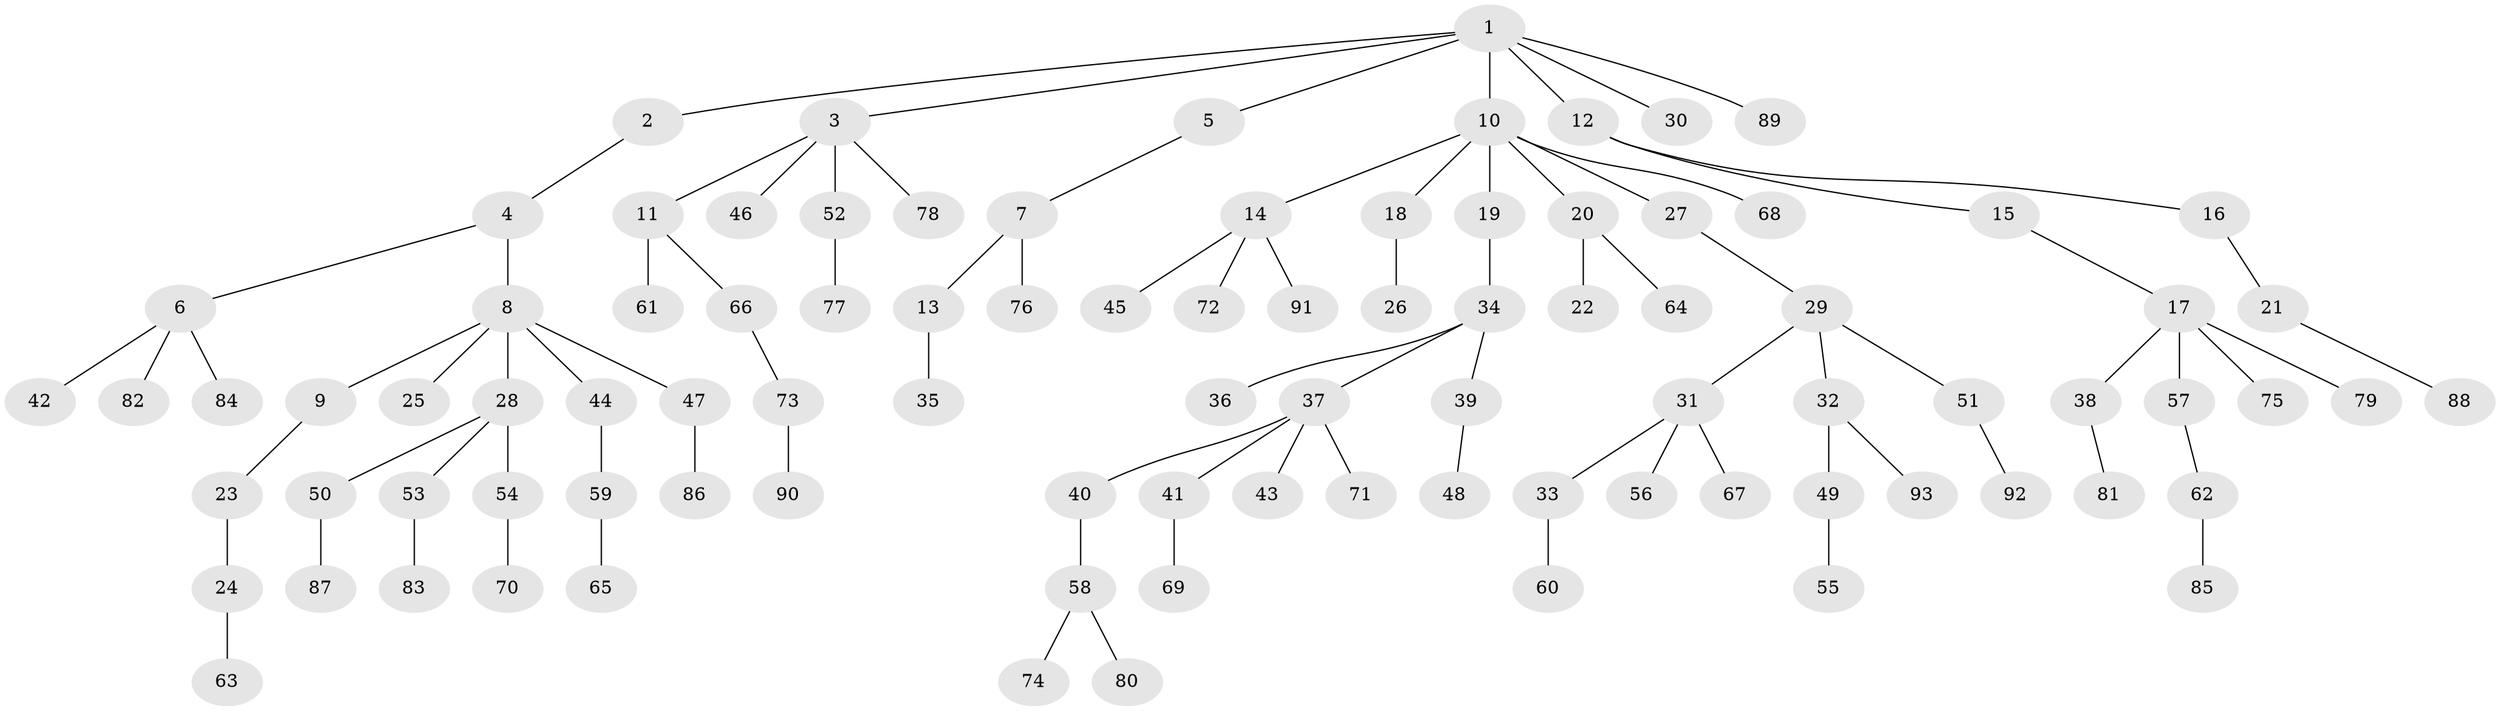 // coarse degree distribution, {2: 0.16363636363636364, 1: 0.6909090909090909, 4: 0.01818181818181818, 5: 0.01818181818181818, 3: 0.01818181818181818, 10: 0.03636363636363636, 6: 0.03636363636363636, 8: 0.01818181818181818}
// Generated by graph-tools (version 1.1) at 2025/55/03/04/25 21:55:46]
// undirected, 93 vertices, 92 edges
graph export_dot {
graph [start="1"]
  node [color=gray90,style=filled];
  1;
  2;
  3;
  4;
  5;
  6;
  7;
  8;
  9;
  10;
  11;
  12;
  13;
  14;
  15;
  16;
  17;
  18;
  19;
  20;
  21;
  22;
  23;
  24;
  25;
  26;
  27;
  28;
  29;
  30;
  31;
  32;
  33;
  34;
  35;
  36;
  37;
  38;
  39;
  40;
  41;
  42;
  43;
  44;
  45;
  46;
  47;
  48;
  49;
  50;
  51;
  52;
  53;
  54;
  55;
  56;
  57;
  58;
  59;
  60;
  61;
  62;
  63;
  64;
  65;
  66;
  67;
  68;
  69;
  70;
  71;
  72;
  73;
  74;
  75;
  76;
  77;
  78;
  79;
  80;
  81;
  82;
  83;
  84;
  85;
  86;
  87;
  88;
  89;
  90;
  91;
  92;
  93;
  1 -- 2;
  1 -- 3;
  1 -- 5;
  1 -- 10;
  1 -- 12;
  1 -- 30;
  1 -- 89;
  2 -- 4;
  3 -- 11;
  3 -- 46;
  3 -- 52;
  3 -- 78;
  4 -- 6;
  4 -- 8;
  5 -- 7;
  6 -- 42;
  6 -- 82;
  6 -- 84;
  7 -- 13;
  7 -- 76;
  8 -- 9;
  8 -- 25;
  8 -- 28;
  8 -- 44;
  8 -- 47;
  9 -- 23;
  10 -- 14;
  10 -- 18;
  10 -- 19;
  10 -- 20;
  10 -- 27;
  10 -- 68;
  11 -- 61;
  11 -- 66;
  12 -- 15;
  12 -- 16;
  13 -- 35;
  14 -- 45;
  14 -- 72;
  14 -- 91;
  15 -- 17;
  16 -- 21;
  17 -- 38;
  17 -- 57;
  17 -- 75;
  17 -- 79;
  18 -- 26;
  19 -- 34;
  20 -- 22;
  20 -- 64;
  21 -- 88;
  23 -- 24;
  24 -- 63;
  27 -- 29;
  28 -- 50;
  28 -- 53;
  28 -- 54;
  29 -- 31;
  29 -- 32;
  29 -- 51;
  31 -- 33;
  31 -- 56;
  31 -- 67;
  32 -- 49;
  32 -- 93;
  33 -- 60;
  34 -- 36;
  34 -- 37;
  34 -- 39;
  37 -- 40;
  37 -- 41;
  37 -- 43;
  37 -- 71;
  38 -- 81;
  39 -- 48;
  40 -- 58;
  41 -- 69;
  44 -- 59;
  47 -- 86;
  49 -- 55;
  50 -- 87;
  51 -- 92;
  52 -- 77;
  53 -- 83;
  54 -- 70;
  57 -- 62;
  58 -- 74;
  58 -- 80;
  59 -- 65;
  62 -- 85;
  66 -- 73;
  73 -- 90;
}
